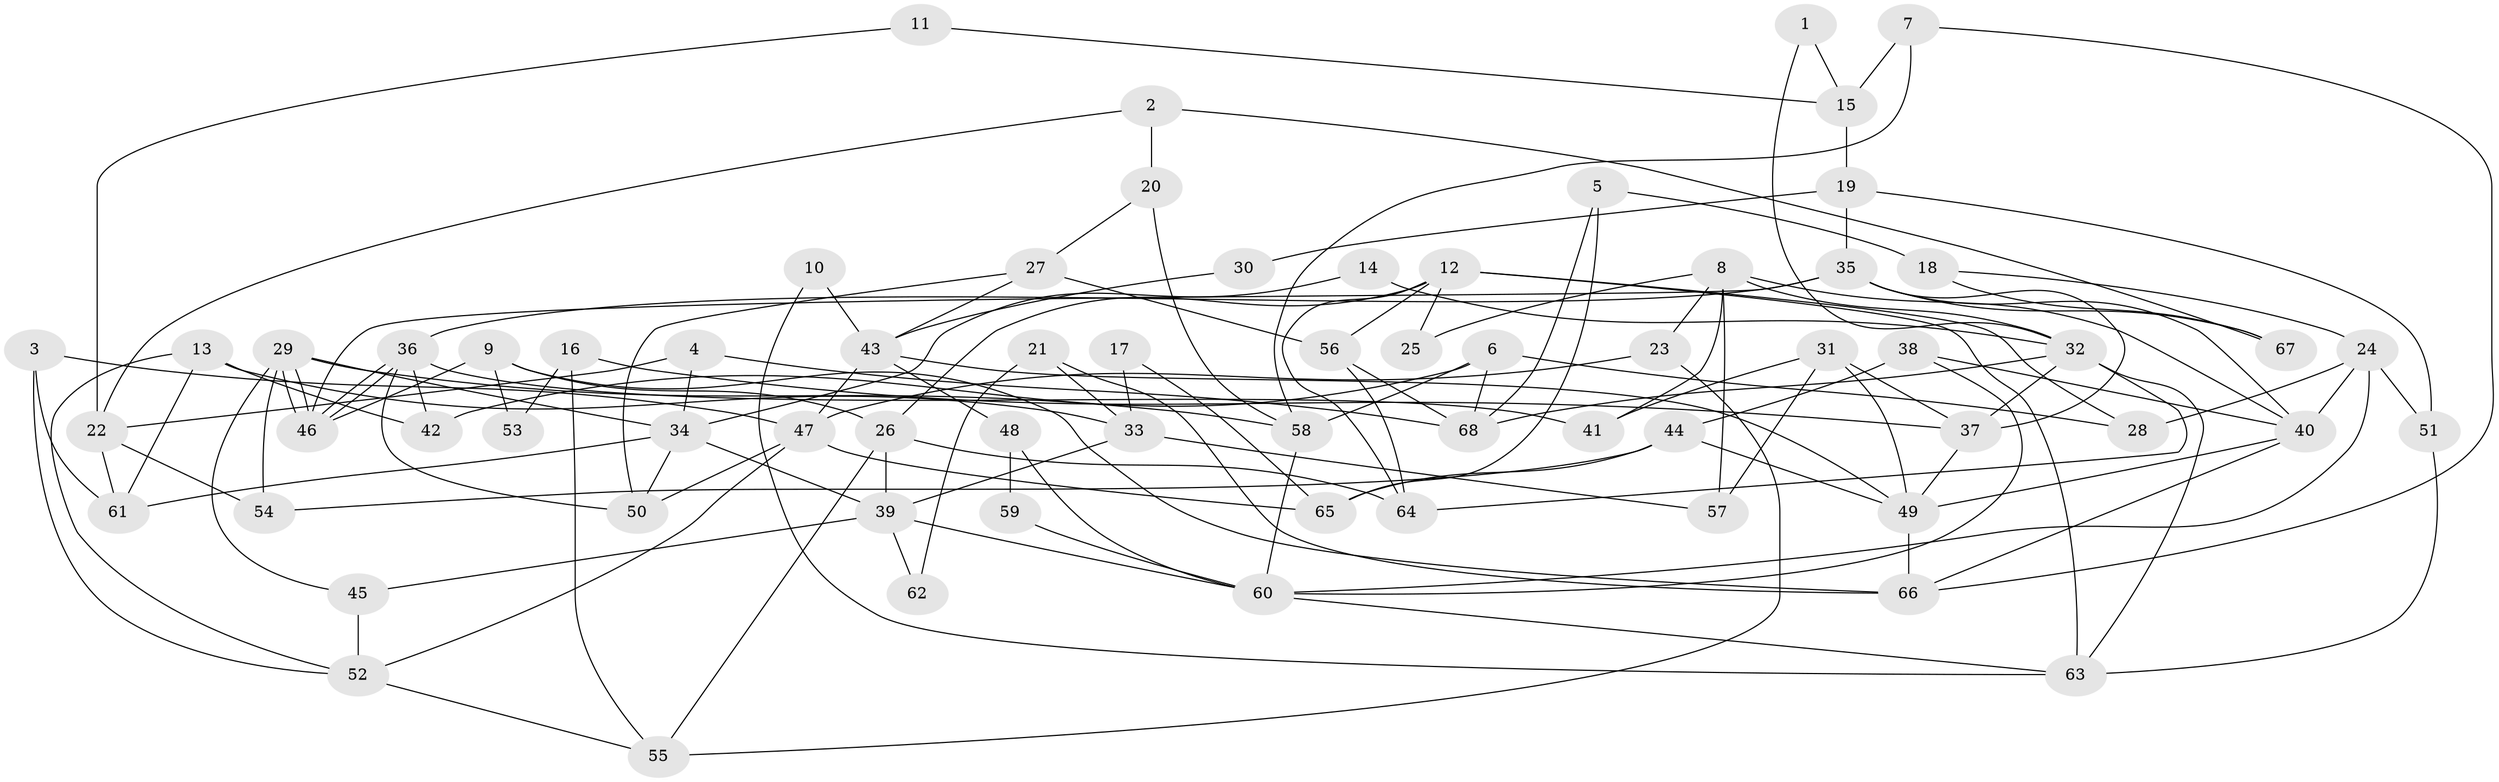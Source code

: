 // coarse degree distribution, {4: 0.20588235294117646, 5: 0.11764705882352941, 7: 0.058823529411764705, 9: 0.029411764705882353, 8: 0.029411764705882353, 2: 0.2647058823529412, 11: 0.029411764705882353, 3: 0.14705882352941177, 12: 0.029411764705882353, 6: 0.058823529411764705, 13: 0.029411764705882353}
// Generated by graph-tools (version 1.1) at 2025/50/03/04/25 22:50:51]
// undirected, 68 vertices, 136 edges
graph export_dot {
  node [color=gray90,style=filled];
  1;
  2;
  3;
  4;
  5;
  6;
  7;
  8;
  9;
  10;
  11;
  12;
  13;
  14;
  15;
  16;
  17;
  18;
  19;
  20;
  21;
  22;
  23;
  24;
  25;
  26;
  27;
  28;
  29;
  30;
  31;
  32;
  33;
  34;
  35;
  36;
  37;
  38;
  39;
  40;
  41;
  42;
  43;
  44;
  45;
  46;
  47;
  48;
  49;
  50;
  51;
  52;
  53;
  54;
  55;
  56;
  57;
  58;
  59;
  60;
  61;
  62;
  63;
  64;
  65;
  66;
  67;
  68;
  1 -- 32;
  1 -- 15;
  2 -- 20;
  2 -- 67;
  2 -- 22;
  3 -- 52;
  3 -- 61;
  3 -- 47;
  4 -- 22;
  4 -- 68;
  4 -- 34;
  5 -- 65;
  5 -- 68;
  5 -- 18;
  6 -- 68;
  6 -- 42;
  6 -- 28;
  6 -- 58;
  7 -- 66;
  7 -- 58;
  7 -- 15;
  8 -- 40;
  8 -- 41;
  8 -- 23;
  8 -- 25;
  8 -- 32;
  8 -- 57;
  9 -- 46;
  9 -- 26;
  9 -- 53;
  9 -- 66;
  10 -- 43;
  10 -- 63;
  11 -- 15;
  11 -- 22;
  12 -- 28;
  12 -- 26;
  12 -- 25;
  12 -- 56;
  12 -- 63;
  12 -- 64;
  13 -- 52;
  13 -- 33;
  13 -- 42;
  13 -- 61;
  14 -- 34;
  14 -- 32;
  15 -- 19;
  16 -- 37;
  16 -- 55;
  16 -- 53;
  17 -- 65;
  17 -- 33;
  18 -- 24;
  18 -- 67;
  19 -- 35;
  19 -- 51;
  19 -- 30;
  20 -- 58;
  20 -- 27;
  21 -- 66;
  21 -- 33;
  21 -- 62;
  22 -- 61;
  22 -- 54;
  23 -- 47;
  23 -- 55;
  24 -- 60;
  24 -- 40;
  24 -- 28;
  24 -- 51;
  26 -- 39;
  26 -- 64;
  26 -- 55;
  27 -- 56;
  27 -- 43;
  27 -- 50;
  29 -- 46;
  29 -- 46;
  29 -- 58;
  29 -- 34;
  29 -- 45;
  29 -- 54;
  30 -- 43;
  31 -- 49;
  31 -- 37;
  31 -- 41;
  31 -- 57;
  32 -- 63;
  32 -- 37;
  32 -- 64;
  32 -- 68;
  33 -- 39;
  33 -- 57;
  34 -- 39;
  34 -- 50;
  34 -- 61;
  35 -- 46;
  35 -- 36;
  35 -- 37;
  35 -- 40;
  35 -- 67;
  36 -- 46;
  36 -- 46;
  36 -- 50;
  36 -- 41;
  36 -- 42;
  37 -- 49;
  38 -- 40;
  38 -- 44;
  38 -- 60;
  39 -- 45;
  39 -- 60;
  39 -- 62;
  40 -- 49;
  40 -- 66;
  43 -- 47;
  43 -- 49;
  43 -- 48;
  44 -- 54;
  44 -- 49;
  44 -- 65;
  45 -- 52;
  47 -- 50;
  47 -- 52;
  47 -- 65;
  48 -- 60;
  48 -- 59;
  49 -- 66;
  51 -- 63;
  52 -- 55;
  56 -- 64;
  56 -- 68;
  58 -- 60;
  59 -- 60;
  60 -- 63;
}
